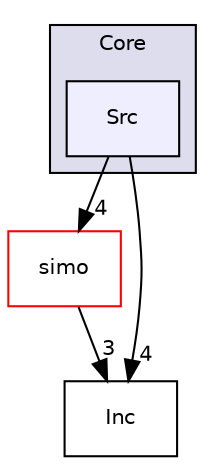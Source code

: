digraph "Core/Src" {
  compound=true
  node [ fontsize="10", fontname="Helvetica"];
  edge [ labelfontsize="10", labelfontname="Helvetica"];
  subgraph clusterdir_c6310732a22f63c0c2fc5595561e68f1 {
    graph [ bgcolor="#ddddee", pencolor="black", label="Core" fontname="Helvetica", fontsize="10", URL="dir_c6310732a22f63c0c2fc5595561e68f1.html"]
  dir_b596f468b52957496e4f78b80e029268 [shape=box, label="Src", style="filled", fillcolor="#eeeeff", pencolor="black", URL="dir_b596f468b52957496e4f78b80e029268.html"];
  }
  dir_1ffac0d2630f4824660dea6691be9d7f [shape=box label="simo" fillcolor="white" style="filled" color="red" URL="dir_1ffac0d2630f4824660dea6691be9d7f.html"];
  dir_e2489e887f17afa3cbc07a4ec152cdd2 [shape=box label="Inc" URL="dir_e2489e887f17afa3cbc07a4ec152cdd2.html"];
  dir_1ffac0d2630f4824660dea6691be9d7f->dir_e2489e887f17afa3cbc07a4ec152cdd2 [headlabel="3", labeldistance=1.5 headhref="dir_000002_000001.html"];
  dir_b596f468b52957496e4f78b80e029268->dir_1ffac0d2630f4824660dea6691be9d7f [headlabel="4", labeldistance=1.5 headhref="dir_000004_000002.html"];
  dir_b596f468b52957496e4f78b80e029268->dir_e2489e887f17afa3cbc07a4ec152cdd2 [headlabel="4", labeldistance=1.5 headhref="dir_000004_000001.html"];
}

